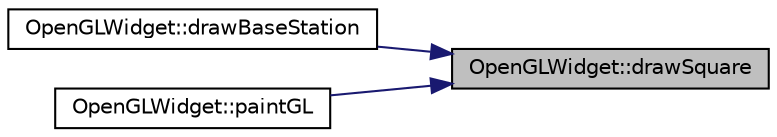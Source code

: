 digraph "OpenGLWidget::drawSquare"
{
 // LATEX_PDF_SIZE
  edge [fontname="Helvetica",fontsize="10",labelfontname="Helvetica",labelfontsize="10"];
  node [fontname="Helvetica",fontsize="10",shape=record];
  rankdir="RL";
  Node1 [label="OpenGLWidget::drawSquare",height=0.2,width=0.4,color="black", fillcolor="grey75", style="filled", fontcolor="black",tooltip=" "];
  Node1 -> Node2 [dir="back",color="midnightblue",fontsize="10",style="solid",fontname="Helvetica"];
  Node2 [label="OpenGLWidget::drawBaseStation",height=0.2,width=0.4,color="black", fillcolor="white", style="filled",URL="$classOpenGLWidget.html#ab23c9446b059f92730a2f4a749d86c5a",tooltip=" "];
  Node1 -> Node3 [dir="back",color="midnightblue",fontsize="10",style="solid",fontname="Helvetica"];
  Node3 [label="OpenGLWidget::paintGL",height=0.2,width=0.4,color="black", fillcolor="white", style="filled",URL="$classOpenGLWidget.html#a260a543726f601659cbd1809b90f9e4b",tooltip=" "];
}

